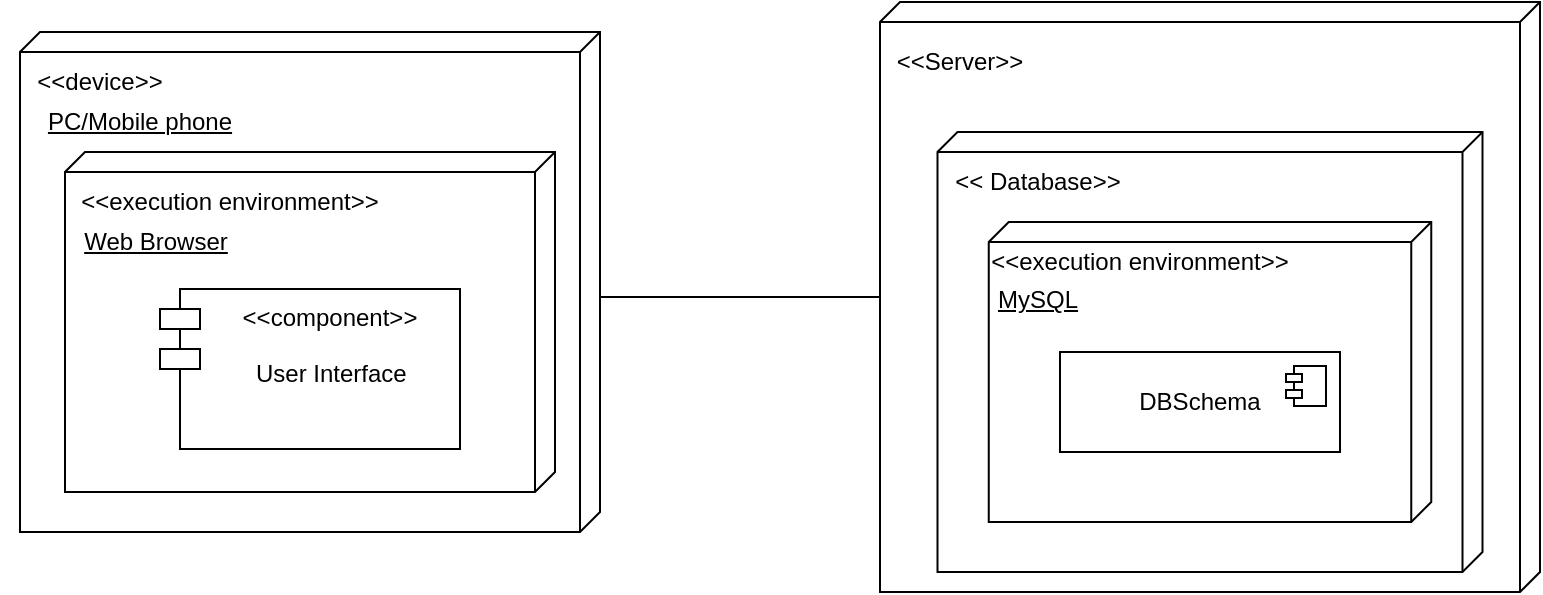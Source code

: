 <mxfile version="27.0.2">
  <diagram name="第 1 页" id="PualIWM8yKxIZzai6u-Q">
    <mxGraphModel dx="1025" dy="596" grid="1" gridSize="10" guides="1" tooltips="1" connect="1" arrows="1" fold="1" page="1" pageScale="1" pageWidth="827" pageHeight="1169" math="0" shadow="0">
      <root>
        <mxCell id="0" />
        <mxCell id="1" parent="0" />
        <mxCell id="UQ4dwIW6Zv_DhzhQBw4E-1" value="" style="verticalAlign=top;align=left;spacingTop=8;spacingLeft=2;spacingRight=12;shape=cube;size=10;direction=south;fontStyle=4;html=1;whiteSpace=wrap;" vertex="1" parent="1">
          <mxGeometry x="520" y="315" width="330" height="295" as="geometry" />
        </mxCell>
        <mxCell id="UQ4dwIW6Zv_DhzhQBw4E-8" value="" style="line;strokeWidth=1;fillColor=none;align=left;verticalAlign=middle;spacingTop=-1;spacingLeft=3;spacingRight=3;rotatable=0;labelPosition=right;points=[];portConstraint=eastwest;strokeColor=inherit;" vertex="1" parent="1">
          <mxGeometry x="360" y="458.5" width="160" height="8" as="geometry" />
        </mxCell>
        <mxCell id="UQ4dwIW6Zv_DhzhQBw4E-5" value="&lt;div&gt;&lt;br&gt;&lt;/div&gt;" style="verticalAlign=top;align=left;spacingTop=8;spacingLeft=2;spacingRight=12;shape=cube;size=10;direction=south;fontStyle=4;html=1;whiteSpace=wrap;" vertex="1" parent="1">
          <mxGeometry x="90" y="330" width="290" height="250" as="geometry" />
        </mxCell>
        <mxCell id="UQ4dwIW6Zv_DhzhQBw4E-9" value="&lt;span style=&quot;text-align: left;&quot;&gt;&amp;lt;&amp;lt;device&amp;gt;&amp;gt;&lt;/span&gt;" style="text;html=1;align=center;verticalAlign=middle;whiteSpace=wrap;rounded=0;" vertex="1" parent="1">
          <mxGeometry x="100" y="340" width="60" height="30" as="geometry" />
        </mxCell>
        <mxCell id="UQ4dwIW6Zv_DhzhQBw4E-10" value="&lt;u&gt;PC/Mobile phone&lt;/u&gt;" style="text;html=1;align=center;verticalAlign=middle;whiteSpace=wrap;rounded=0;" vertex="1" parent="1">
          <mxGeometry x="80" y="360" width="140" height="30" as="geometry" />
        </mxCell>
        <mxCell id="UQ4dwIW6Zv_DhzhQBw4E-11" value="" style="verticalAlign=top;align=left;spacingTop=8;spacingLeft=2;spacingRight=12;shape=cube;size=10;direction=south;fontStyle=4;html=1;whiteSpace=wrap;" vertex="1" parent="1">
          <mxGeometry x="112.5" y="390" width="245" height="170" as="geometry" />
        </mxCell>
        <mxCell id="UQ4dwIW6Zv_DhzhQBw4E-12" value="&lt;span style=&quot;text-align: left;&quot;&gt;&amp;lt;&amp;lt;execution environment&amp;gt;&amp;gt;&lt;/span&gt;" style="text;html=1;align=center;verticalAlign=middle;whiteSpace=wrap;rounded=0;" vertex="1" parent="1">
          <mxGeometry x="113" y="400" width="164" height="30" as="geometry" />
        </mxCell>
        <mxCell id="UQ4dwIW6Zv_DhzhQBw4E-13" value="&lt;span style=&quot;text-align: left;&quot;&gt;&amp;lt;&amp;lt;&lt;/span&gt;Server&lt;span style=&quot;text-align: left;&quot;&gt;&amp;gt;&amp;gt;&lt;/span&gt;" style="text;html=1;align=center;verticalAlign=middle;whiteSpace=wrap;rounded=0;" vertex="1" parent="1">
          <mxGeometry x="530" y="330" width="60" height="30" as="geometry" />
        </mxCell>
        <mxCell id="UQ4dwIW6Zv_DhzhQBw4E-14" value="" style="verticalAlign=top;align=left;spacingTop=8;spacingLeft=2;spacingRight=12;shape=cube;size=10;direction=south;fontStyle=4;html=1;whiteSpace=wrap;" vertex="1" parent="1">
          <mxGeometry x="548.75" y="380" width="272.5" height="220" as="geometry" />
        </mxCell>
        <mxCell id="UQ4dwIW6Zv_DhzhQBw4E-16" value="&lt;span style=&quot;text-align: left;&quot;&gt;&amp;lt;&amp;lt;&amp;nbsp;&lt;/span&gt;Database&lt;span style=&quot;text-align: left;&quot;&gt;&amp;gt;&amp;gt;&lt;/span&gt;" style="text;html=1;align=center;verticalAlign=middle;whiteSpace=wrap;rounded=0;" vertex="1" parent="1">
          <mxGeometry x="548.75" y="390" width="100" height="30" as="geometry" />
        </mxCell>
        <mxCell id="UQ4dwIW6Zv_DhzhQBw4E-18" value="" style="verticalAlign=top;align=left;spacingTop=8;spacingLeft=2;spacingRight=12;shape=cube;size=10;direction=south;fontStyle=4;html=1;whiteSpace=wrap;" vertex="1" parent="1">
          <mxGeometry x="574.38" y="425" width="221.25" height="150" as="geometry" />
        </mxCell>
        <mxCell id="UQ4dwIW6Zv_DhzhQBw4E-15" value="&lt;span style=&quot;text-align: left;&quot;&gt;&amp;lt;&amp;lt;execution environment&amp;gt;&amp;gt;&lt;/span&gt;" style="text;html=1;align=center;verticalAlign=middle;whiteSpace=wrap;rounded=0;" vertex="1" parent="1">
          <mxGeometry x="567.5" y="430" width="164" height="30" as="geometry" />
        </mxCell>
        <mxCell id="UQ4dwIW6Zv_DhzhQBw4E-17" value="&lt;u&gt;MySQL&lt;/u&gt;" style="text;whiteSpace=wrap;html=1;" vertex="1" parent="1">
          <mxGeometry x="577.38" y="449.5" width="50" height="30" as="geometry" />
        </mxCell>
        <mxCell id="UQ4dwIW6Zv_DhzhQBw4E-19" value="DBSchema" style="html=1;dropTarget=0;whiteSpace=wrap;" vertex="1" parent="1">
          <mxGeometry x="610" y="490" width="140" height="50" as="geometry" />
        </mxCell>
        <mxCell id="UQ4dwIW6Zv_DhzhQBw4E-20" value="" style="shape=module;jettyWidth=8;jettyHeight=4;" vertex="1" parent="UQ4dwIW6Zv_DhzhQBw4E-19">
          <mxGeometry x="1" width="20" height="20" relative="1" as="geometry">
            <mxPoint x="-27" y="7" as="offset" />
          </mxGeometry>
        </mxCell>
        <mxCell id="UQ4dwIW6Zv_DhzhQBw4E-2" value="&lt;span style=&quot;text-align: left;&quot;&gt;&amp;lt;&amp;lt;component&amp;gt;&amp;gt;&lt;/span&gt;" style="shape=module;align=left;spacingLeft=20;align=center;verticalAlign=top;whiteSpace=wrap;html=1;" vertex="1" parent="1">
          <mxGeometry x="160" y="458.5" width="150" height="80" as="geometry" />
        </mxCell>
        <mxCell id="UQ4dwIW6Zv_DhzhQBw4E-23" value="&lt;span style=&quot;text-align: left;&quot;&gt;&lt;u&gt;Web Browser&lt;/u&gt;&lt;/span&gt;" style="text;html=1;align=center;verticalAlign=middle;whiteSpace=wrap;rounded=0;" vertex="1" parent="1">
          <mxGeometry x="113" y="420" width="90" height="30" as="geometry" />
        </mxCell>
        <mxCell id="UQ4dwIW6Zv_DhzhQBw4E-24" value="&lt;span style=&quot;text-align: left;&quot;&gt;&amp;nbsp;User Interface&lt;/span&gt;" style="text;html=1;align=center;verticalAlign=middle;whiteSpace=wrap;rounded=0;" vertex="1" parent="1">
          <mxGeometry x="199" y="485.5" width="90" height="30" as="geometry" />
        </mxCell>
      </root>
    </mxGraphModel>
  </diagram>
</mxfile>
